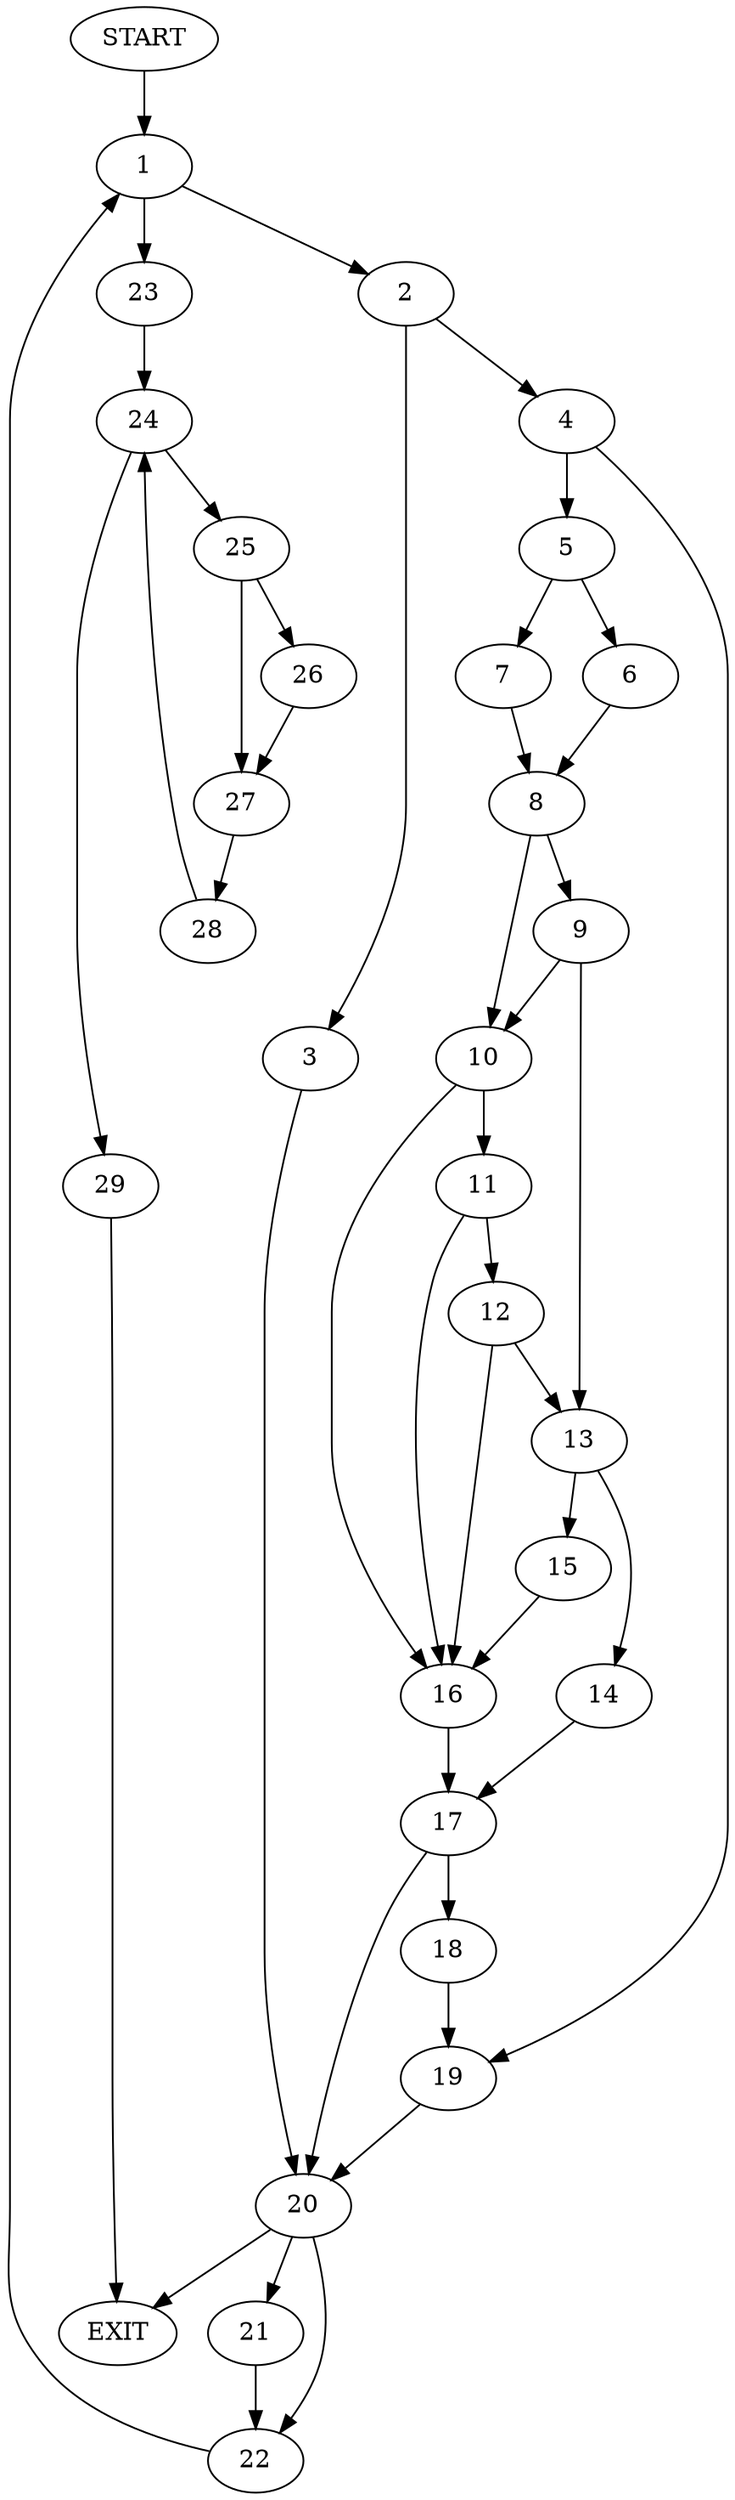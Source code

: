 digraph { 
0 [label="START"];
1;
2;
3;
4;
5;
6;
7;
8;
9;
10;
11;
12;
13;
14;
15;
16;
17;
18;
19;
20;
21;
22;
23;
24;
25;
26;
27;
28;
29;
30[label="EXIT"];
0 -> 1;
1 -> 2;
1 -> 23;
2 -> 3;
2 -> 4;
3 -> 20;
4 -> 5;
4 -> 19;
5 -> 6;
5 -> 7;
6 -> 8;
7 -> 8;
8 -> 10;
8 -> 9;
9 -> 13;
9 -> 10;
10 -> 11;
10 -> 16;
11 -> 16;
11 -> 12;
12 -> 13;
12 -> 16;
13 -> 14;
13 -> 15;
14 -> 17;
15 -> 16;
16 -> 17;
17 -> 20;
17 -> 18;
18 -> 19;
19 -> 20;
20 -> 30;
20 -> 21;
20:s2 -> 22;
21 -> 22;
22 -> 1;
23 -> 24;
24 -> 25;
24 -> 29;
25 -> 27;
25 -> 26;
26 -> 27;
27 -> 28;
28 -> 24;
29 -> 30;
}
